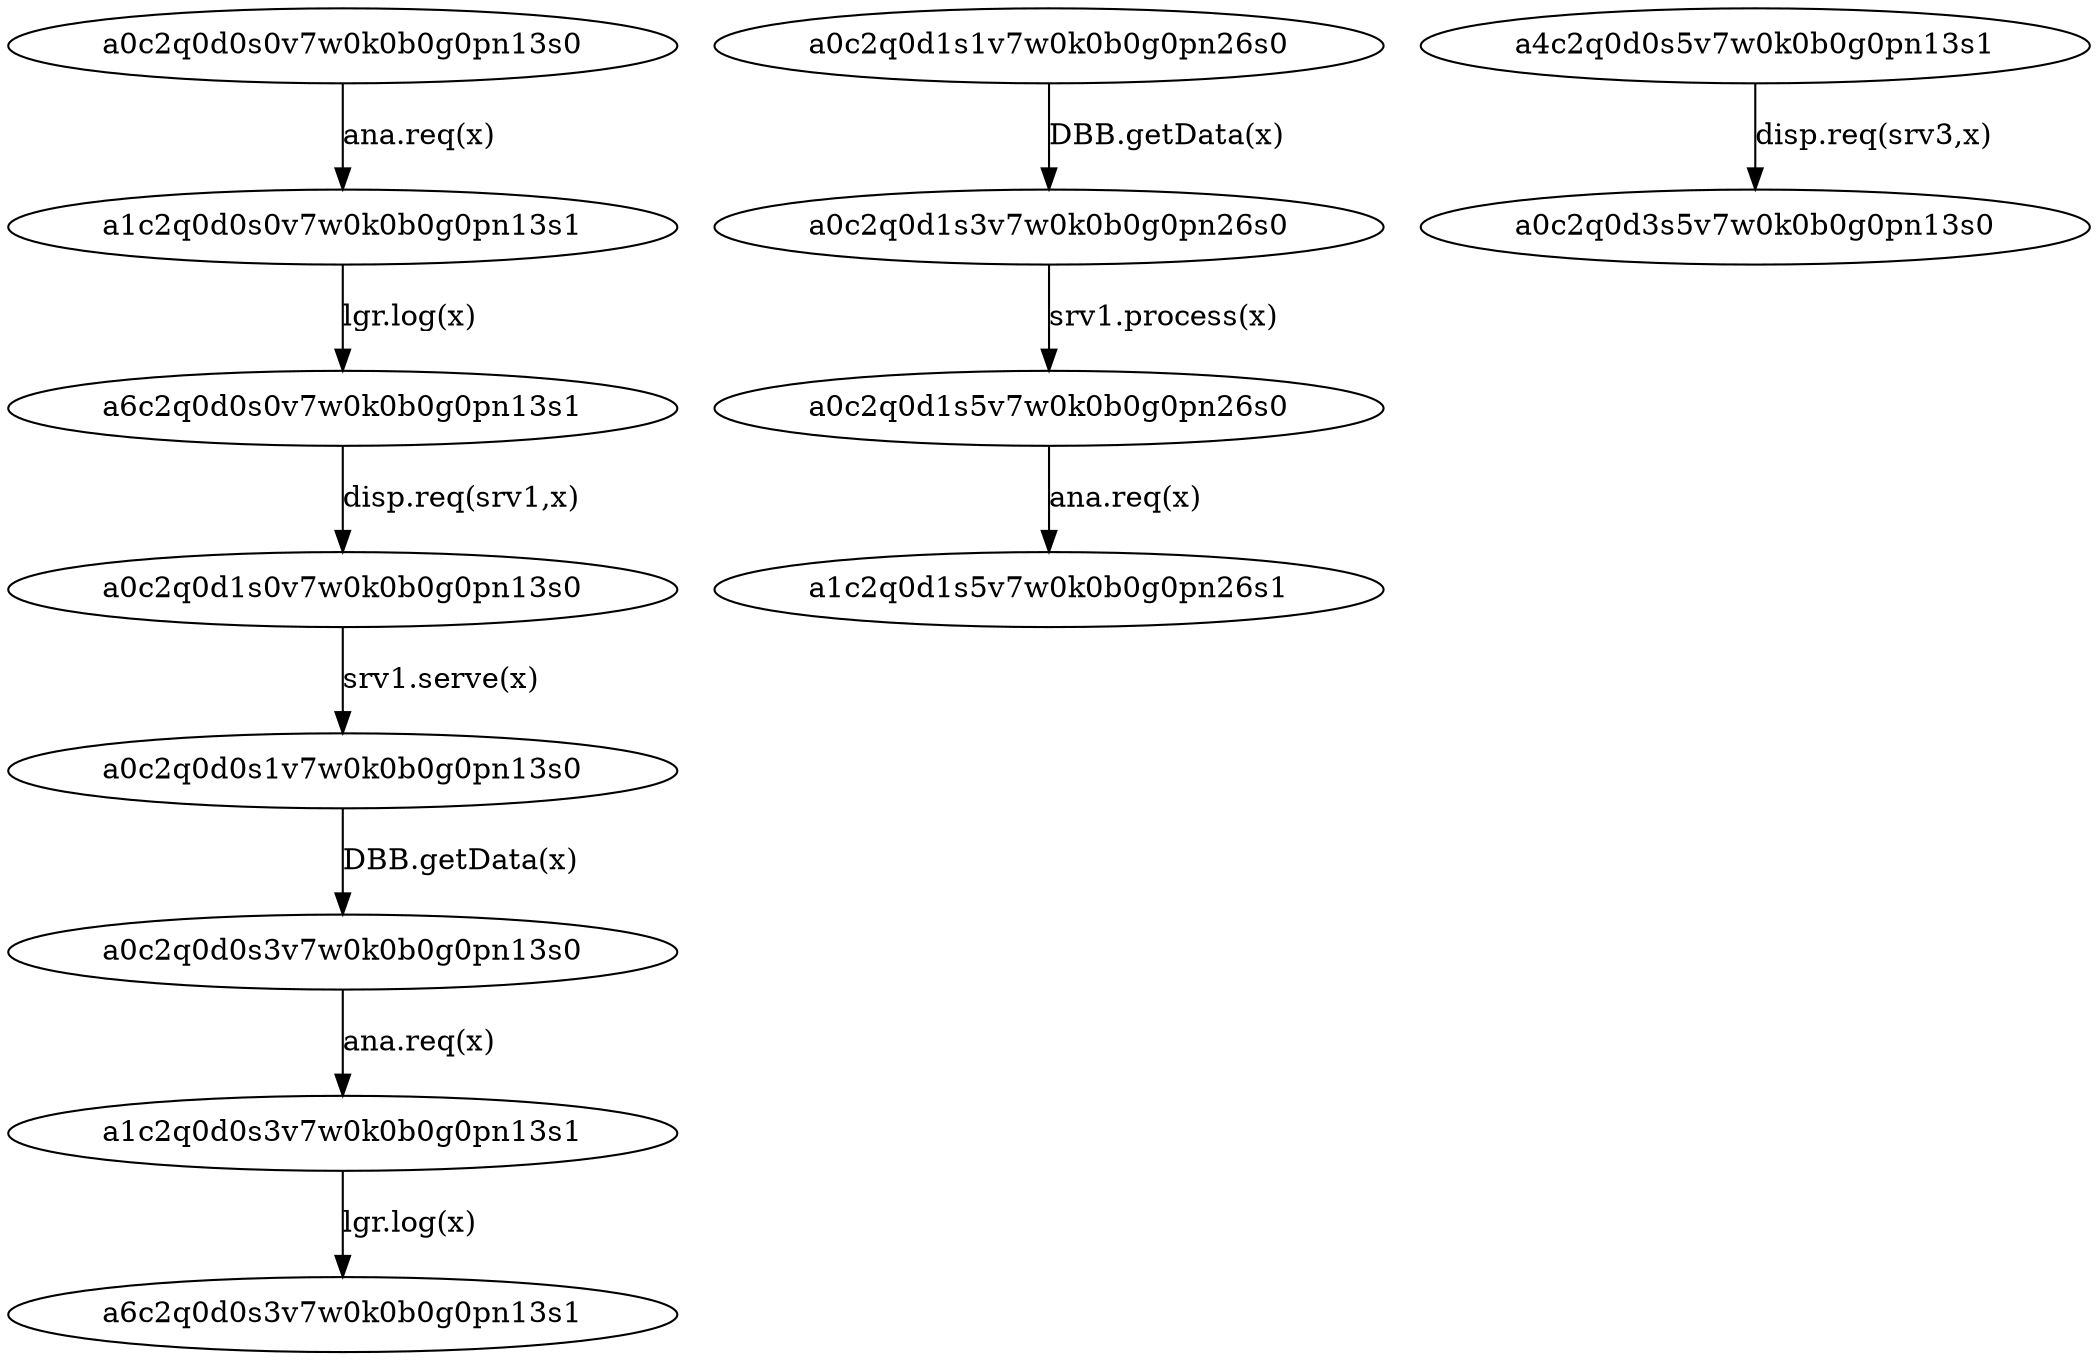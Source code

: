 digraph { 
a6c2q0d0s0v7w0k0b0g0pn13s1->a0c2q0d1s0v7w0k0b0g0pn13s0[label= "disp.req(srv1,x)"];
a0c2q0d0s3v7w0k0b0g0pn13s0->a1c2q0d0s3v7w0k0b0g0pn13s1[label= "ana.req(x)"];
a0c2q0d1s5v7w0k0b0g0pn26s0->a1c2q0d1s5v7w0k0b0g0pn26s1[label= "ana.req(x)"];
a1c2q0d0s3v7w0k0b0g0pn13s1->a6c2q0d0s3v7w0k0b0g0pn13s1[label= "lgr.log(x)"];
a0c2q0d1s0v7w0k0b0g0pn13s0->a0c2q0d0s1v7w0k0b0g0pn13s0[label= "srv1.serve(x)"];
a4c2q0d0s5v7w0k0b0g0pn13s1->a0c2q0d3s5v7w0k0b0g0pn13s0[label= "disp.req(srv3,x)"];
a0c2q0d1s1v7w0k0b0g0pn26s0->a0c2q0d1s3v7w0k0b0g0pn26s0[label= "DBB.getData(x)"];
a0c2q0d1s3v7w0k0b0g0pn26s0->a0c2q0d1s5v7w0k0b0g0pn26s0[label= "srv1.process(x)"];
a1c2q0d0s0v7w0k0b0g0pn13s1->a6c2q0d0s0v7w0k0b0g0pn13s1[label= "lgr.log(x)"];
a0c2q0d0s1v7w0k0b0g0pn13s0->a0c2q0d0s3v7w0k0b0g0pn13s0[label= "DBB.getData(x)"];
a0c2q0d0s0v7w0k0b0g0pn13s0->a1c2q0d0s0v7w0k0b0g0pn13s1[label= "ana.req(x)"];

}